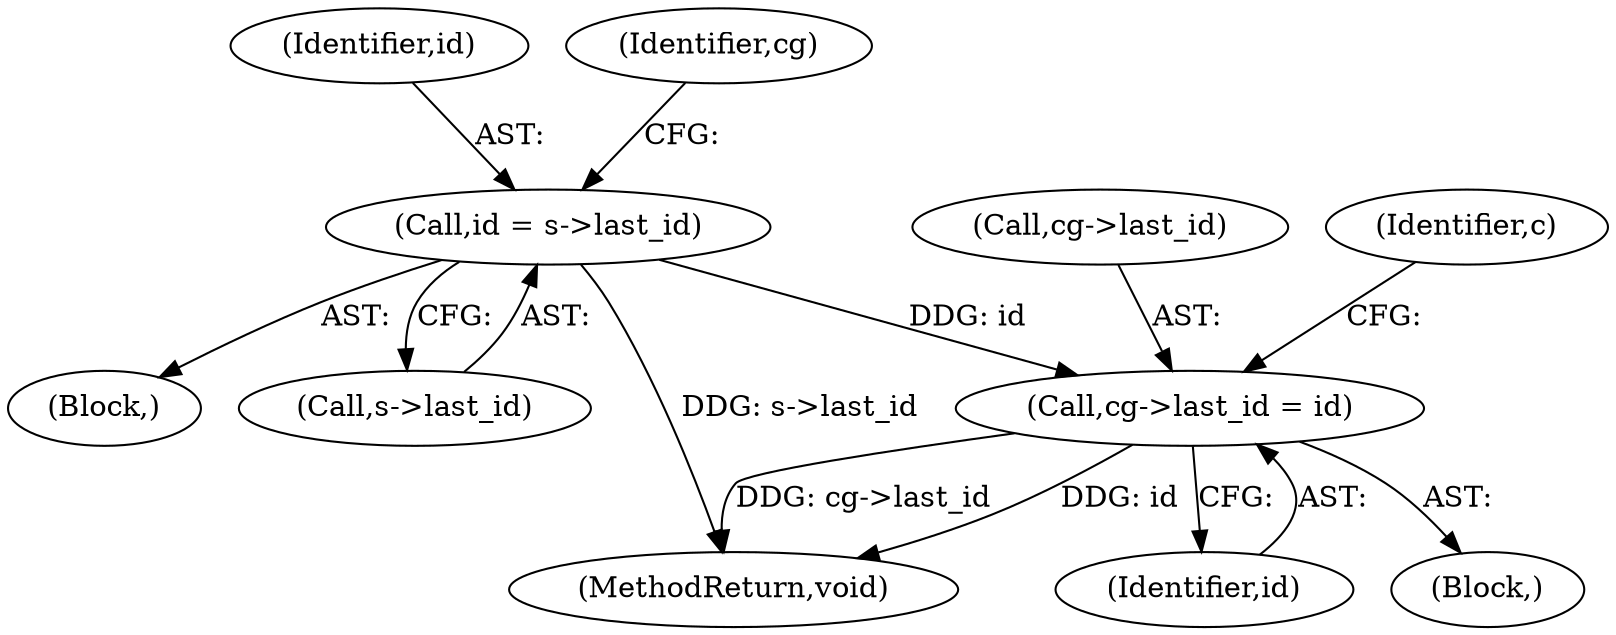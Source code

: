 digraph "0_redis_c04082cf138f1f51cedf05ee9ad36fb6763cafc6@pointer" {
"1000333" [label="(Call,cg->last_id = id)"];
"1000312" [label="(Call,id = s->last_id)"];
"1000313" [label="(Identifier,id)"];
"1000334" [label="(Call,cg->last_id)"];
"1000333" [label="(Call,cg->last_id = id)"];
"1000298" [label="(Block,)"];
"1000432" [label="(MethodReturn,void)"];
"1000337" [label="(Identifier,id)"];
"1000335" [label="(Identifier,cg)"];
"1000311" [label="(Block,)"];
"1000314" [label="(Call,s->last_id)"];
"1000312" [label="(Call,id = s->last_id)"];
"1000339" [label="(Identifier,c)"];
"1000333" -> "1000298"  [label="AST: "];
"1000333" -> "1000337"  [label="CFG: "];
"1000334" -> "1000333"  [label="AST: "];
"1000337" -> "1000333"  [label="AST: "];
"1000339" -> "1000333"  [label="CFG: "];
"1000333" -> "1000432"  [label="DDG: cg->last_id"];
"1000333" -> "1000432"  [label="DDG: id"];
"1000312" -> "1000333"  [label="DDG: id"];
"1000312" -> "1000311"  [label="AST: "];
"1000312" -> "1000314"  [label="CFG: "];
"1000313" -> "1000312"  [label="AST: "];
"1000314" -> "1000312"  [label="AST: "];
"1000335" -> "1000312"  [label="CFG: "];
"1000312" -> "1000432"  [label="DDG: s->last_id"];
}
